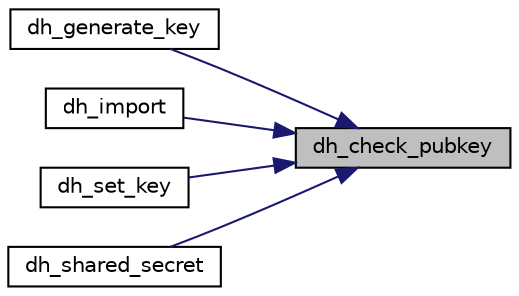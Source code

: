 digraph "dh_check_pubkey"
{
 // LATEX_PDF_SIZE
  edge [fontname="Helvetica",fontsize="10",labelfontname="Helvetica",labelfontsize="10"];
  node [fontname="Helvetica",fontsize="10",shape=record];
  rankdir="RL";
  Node1 [label="dh_check_pubkey",height=0.2,width=0.4,color="black", fillcolor="grey75", style="filled", fontcolor="black",tooltip="Check DH public key (INTERNAL ONLY, not part of public API)"];
  Node1 -> Node2 [dir="back",color="midnightblue",fontsize="10",style="solid",fontname="Helvetica"];
  Node2 [label="dh_generate_key",height=0.2,width=0.4,color="black", fillcolor="white", style="filled",URL="$dh__generate__key_8c.html#ab1d01a4bd250336b21aff7a863d785de",tooltip=" "];
  Node1 -> Node3 [dir="back",color="midnightblue",fontsize="10",style="solid",fontname="Helvetica"];
  Node3 [label="dh_import",height=0.2,width=0.4,color="black", fillcolor="white", style="filled",URL="$dh__import_8c.html#aeae7c65a0d0671f62d259baa98160874",tooltip="Import a DH key from a binary packet."];
  Node1 -> Node4 [dir="back",color="midnightblue",fontsize="10",style="solid",fontname="Helvetica"];
  Node4 [label="dh_set_key",height=0.2,width=0.4,color="black", fillcolor="white", style="filled",URL="$dh__set_8c.html#a608aa2ac033bf5a6636a7fcd2194af92",tooltip="Import DH public or private key part from raw numbers."];
  Node1 -> Node5 [dir="back",color="midnightblue",fontsize="10",style="solid",fontname="Helvetica"];
  Node5 [label="dh_shared_secret",height=0.2,width=0.4,color="black", fillcolor="white", style="filled",URL="$dh__shared__secret_8c.html#a2d6ead331cafc3fe8060eb02635d5c38",tooltip="Create a DH shared secret."];
}

